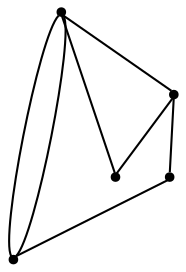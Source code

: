 graph {
  node [shape=point,comment="{\"directed\":false,\"doi\":\"10.1007/3-540-37623-2_27\",\"figure\":\"5\"}"]

  v0 [pos="944.5126603341157,392.98474629720045"]
  v1 [pos="944.5126603341157,661.8433380126953"]
  v2 [pos="780.5974553013068,482.60571797688795"]
  v3 [pos="862.5550578177113,303.36402893066406"]
  v4 [pos="780.5974553013068,572.2266896565754"]

  v0 -- v1 [id="-1",pos="944.5126603341157,392.98474629720045 1078.6206788242278,487.33556111653644 1078.6206788242278,487.33556111653644 1078.6206788242278,487.33556111653644 1078.5824011428726,577.012227376302 1078.5824011428726,577.012227376302 1078.5824011428726,577.012227376302 944.5126603341157,661.8433380126953 944.5126603341157,661.8433380126953 944.5126603341157,661.8433380126953"]
  v2 -- v4 [id="-5",pos="780.5974553013068,482.60571797688795 780.5974553013068,572.2266896565754 780.5974553013068,572.2266896565754 780.5974553013068,572.2266896565754"]
  v2 -- v3 [id="-6",pos="780.5974553013068,482.60571797688795 773.1450705118909,397.7239990234375 773.1450705118909,397.7239990234375 773.1450705118909,397.7239990234375 862.5550578177113,303.36402893066406 862.5550578177113,303.36402893066406 862.5550578177113,303.36402893066406"]
  v4 -- v1 [id="-14",pos="780.5974553013068,572.2266896565754 944.5126603341157,661.8433380126953 944.5126603341157,661.8433380126953 944.5126603341157,661.8433380126953"]
  v3 -- v0 [id="-21",pos="862.5550578177113,303.36402893066406 944.5126603341157,392.98474629720045 944.5126603341157,392.98474629720045 944.5126603341157,392.98474629720045"]
  v0 -- v2 [id="-31",pos="944.5126603341157,392.98474629720045 780.5974553013068,482.60571797688795 780.5974553013068,482.60571797688795 780.5974553013068,482.60571797688795"]
  v0 -- v1 [id="-34",pos="944.5126603341157,392.98474629720045 944.5126603341157,661.8433380126953 944.5126603341157,661.8433380126953 944.5126603341157,661.8433380126953"]
}